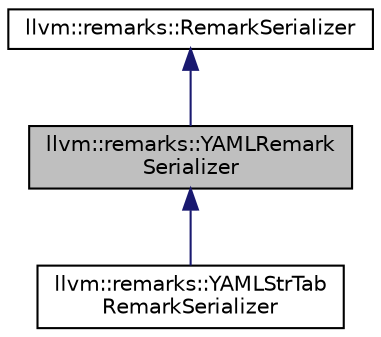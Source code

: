 digraph "llvm::remarks::YAMLRemarkSerializer"
{
 // LATEX_PDF_SIZE
  bgcolor="transparent";
  edge [fontname="Helvetica",fontsize="10",labelfontname="Helvetica",labelfontsize="10"];
  node [fontname="Helvetica",fontsize="10",shape=record];
  Node1 [label="llvm::remarks::YAMLRemark\lSerializer",height=0.2,width=0.4,color="black", fillcolor="grey75", style="filled", fontcolor="black",tooltip="Serialize the remarks to YAML."];
  Node2 -> Node1 [dir="back",color="midnightblue",fontsize="10",style="solid",fontname="Helvetica"];
  Node2 [label="llvm::remarks::RemarkSerializer",height=0.2,width=0.4,color="black",URL="$structllvm_1_1remarks_1_1RemarkSerializer.html",tooltip="This is the base class for a remark serializer."];
  Node1 -> Node3 [dir="back",color="midnightblue",fontsize="10",style="solid",fontname="Helvetica"];
  Node3 [label="llvm::remarks::YAMLStrTab\lRemarkSerializer",height=0.2,width=0.4,color="black",URL="$structllvm_1_1remarks_1_1YAMLStrTabRemarkSerializer.html",tooltip="Serialize the remarks to YAML using a string table."];
}
